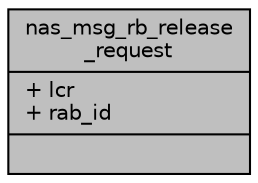digraph "nas_msg_rb_release_request"
{
 // LATEX_PDF_SIZE
  edge [fontname="Helvetica",fontsize="10",labelfontname="Helvetica",labelfontsize="10"];
  node [fontname="Helvetica",fontsize="10",shape=record];
  Node1 [label="{nas_msg_rb_release\l_request\n|+ lcr\l+ rab_id\l|}",height=0.2,width=0.4,color="black", fillcolor="grey75", style="filled", fontcolor="black",tooltip=" "];
}
